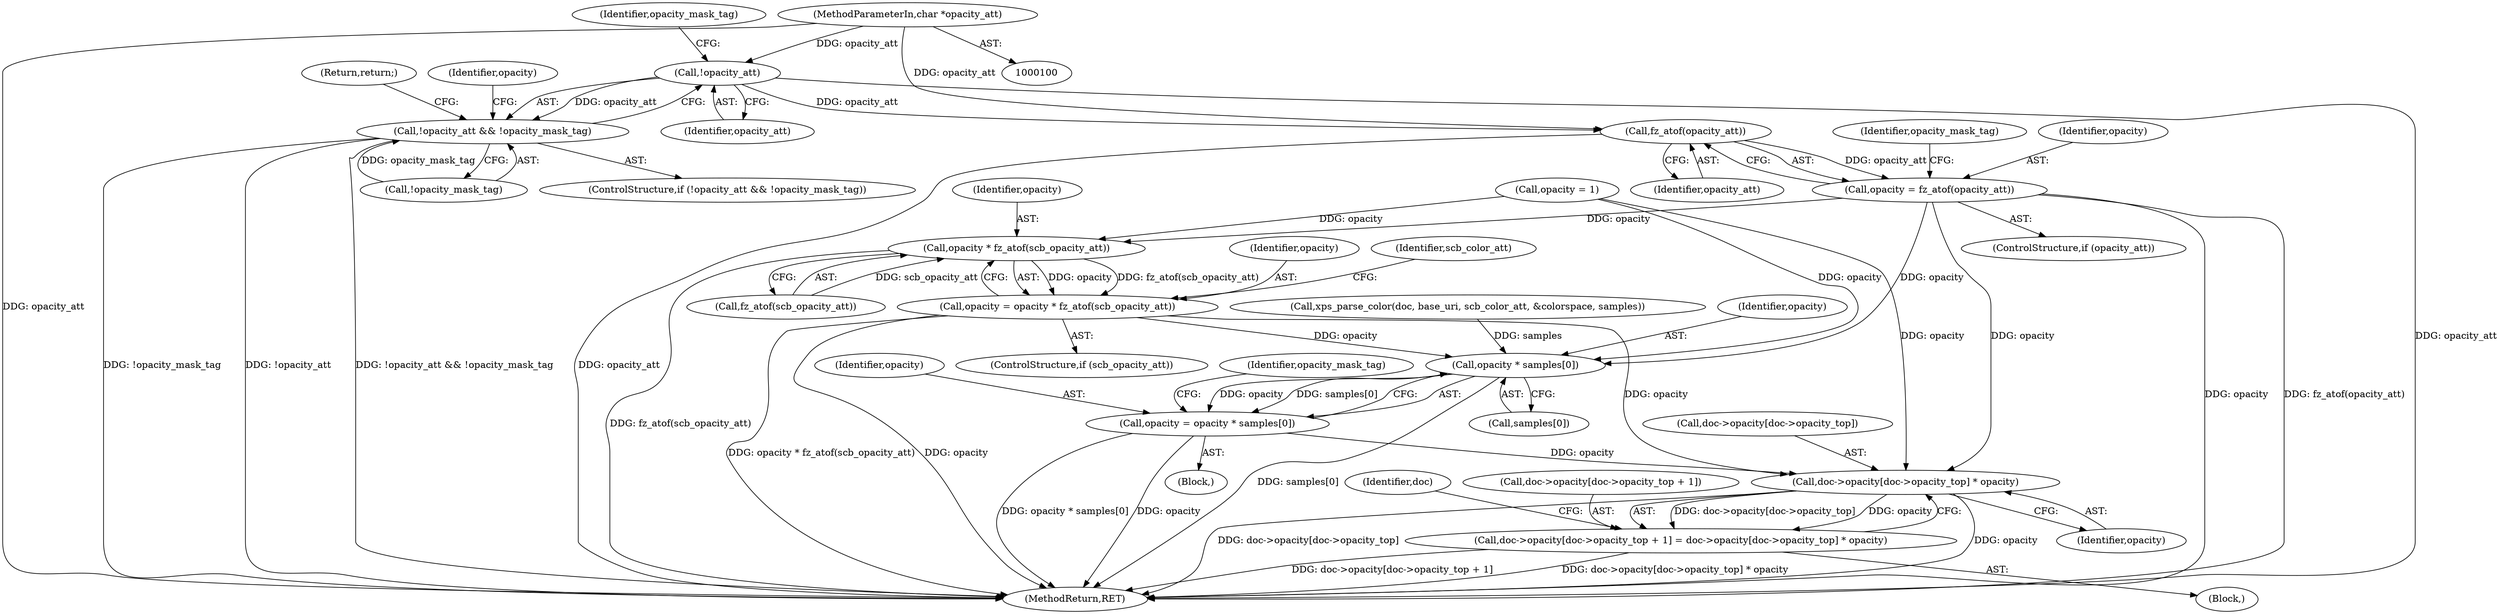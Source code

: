 digraph "0_ghostscript_60dabde18d7fe12b19da8b509bdfee9cc886aafc@pointer" {
"1000112" [label="(Call,!opacity_att)"];
"1000106" [label="(MethodParameterIn,char *opacity_att)"];
"1000111" [label="(Call,!opacity_att && !opacity_mask_tag)"];
"1000124" [label="(Call,fz_atof(opacity_att))"];
"1000122" [label="(Call,opacity = fz_atof(opacity_att))"];
"1000151" [label="(Call,opacity * fz_atof(scb_opacity_att))"];
"1000149" [label="(Call,opacity = opacity * fz_atof(scb_opacity_att))"];
"1000169" [label="(Call,opacity * samples[0])"];
"1000167" [label="(Call,opacity = opacity * samples[0])"];
"1000199" [label="(Call,doc->opacity[doc->opacity_top] * opacity)"];
"1000189" [label="(Call,doc->opacity[doc->opacity_top + 1] = doc->opacity[doc->opacity_top] * opacity)"];
"1000188" [label="(Block,)"];
"1000149" [label="(Call,opacity = opacity * fz_atof(scb_opacity_att))"];
"1000210" [label="(Identifier,doc)"];
"1000117" [label="(Call,opacity = 1)"];
"1000175" [label="(Identifier,opacity_mask_tag)"];
"1000124" [label="(Call,fz_atof(opacity_att))"];
"1000125" [label="(Identifier,opacity_att)"];
"1000111" [label="(Call,!opacity_att && !opacity_mask_tag)"];
"1000190" [label="(Call,doc->opacity[doc->opacity_top + 1])"];
"1000122" [label="(Call,opacity = fz_atof(opacity_att))"];
"1000168" [label="(Identifier,opacity)"];
"1000153" [label="(Call,fz_atof(scb_opacity_att))"];
"1000150" [label="(Identifier,opacity)"];
"1000112" [label="(Call,!opacity_att)"];
"1000151" [label="(Call,opacity * fz_atof(scb_opacity_att))"];
"1000147" [label="(ControlStructure,if (scb_opacity_att))"];
"1000171" [label="(Call,samples[0])"];
"1000113" [label="(Identifier,opacity_att)"];
"1000189" [label="(Call,doc->opacity[doc->opacity_top + 1] = doc->opacity[doc->opacity_top] * opacity)"];
"1000160" [label="(Call,xps_parse_color(doc, base_uri, scb_color_att, &colorspace, samples))"];
"1000207" [label="(Identifier,opacity)"];
"1000115" [label="(Identifier,opacity_mask_tag)"];
"1000128" [label="(Identifier,opacity_mask_tag)"];
"1000200" [label="(Call,doc->opacity[doc->opacity_top])"];
"1000106" [label="(MethodParameterIn,char *opacity_att)"];
"1000114" [label="(Call,!opacity_mask_tag)"];
"1000169" [label="(Call,opacity * samples[0])"];
"1000170" [label="(Identifier,opacity)"];
"1000118" [label="(Identifier,opacity)"];
"1000199" [label="(Call,doc->opacity[doc->opacity_top] * opacity)"];
"1000120" [label="(ControlStructure,if (opacity_att))"];
"1000116" [label="(Return,return;)"];
"1000157" [label="(Block,)"];
"1000167" [label="(Call,opacity = opacity * samples[0])"];
"1000152" [label="(Identifier,opacity)"];
"1000234" [label="(MethodReturn,RET)"];
"1000156" [label="(Identifier,scb_color_att)"];
"1000123" [label="(Identifier,opacity)"];
"1000110" [label="(ControlStructure,if (!opacity_att && !opacity_mask_tag))"];
"1000112" -> "1000111"  [label="AST: "];
"1000112" -> "1000113"  [label="CFG: "];
"1000113" -> "1000112"  [label="AST: "];
"1000115" -> "1000112"  [label="CFG: "];
"1000111" -> "1000112"  [label="CFG: "];
"1000112" -> "1000234"  [label="DDG: opacity_att"];
"1000112" -> "1000111"  [label="DDG: opacity_att"];
"1000106" -> "1000112"  [label="DDG: opacity_att"];
"1000112" -> "1000124"  [label="DDG: opacity_att"];
"1000106" -> "1000100"  [label="AST: "];
"1000106" -> "1000234"  [label="DDG: opacity_att"];
"1000106" -> "1000124"  [label="DDG: opacity_att"];
"1000111" -> "1000110"  [label="AST: "];
"1000111" -> "1000114"  [label="CFG: "];
"1000114" -> "1000111"  [label="AST: "];
"1000116" -> "1000111"  [label="CFG: "];
"1000118" -> "1000111"  [label="CFG: "];
"1000111" -> "1000234"  [label="DDG: !opacity_mask_tag"];
"1000111" -> "1000234"  [label="DDG: !opacity_att"];
"1000111" -> "1000234"  [label="DDG: !opacity_att && !opacity_mask_tag"];
"1000114" -> "1000111"  [label="DDG: opacity_mask_tag"];
"1000124" -> "1000122"  [label="AST: "];
"1000124" -> "1000125"  [label="CFG: "];
"1000125" -> "1000124"  [label="AST: "];
"1000122" -> "1000124"  [label="CFG: "];
"1000124" -> "1000234"  [label="DDG: opacity_att"];
"1000124" -> "1000122"  [label="DDG: opacity_att"];
"1000122" -> "1000120"  [label="AST: "];
"1000123" -> "1000122"  [label="AST: "];
"1000128" -> "1000122"  [label="CFG: "];
"1000122" -> "1000234"  [label="DDG: opacity"];
"1000122" -> "1000234"  [label="DDG: fz_atof(opacity_att)"];
"1000122" -> "1000151"  [label="DDG: opacity"];
"1000122" -> "1000169"  [label="DDG: opacity"];
"1000122" -> "1000199"  [label="DDG: opacity"];
"1000151" -> "1000149"  [label="AST: "];
"1000151" -> "1000153"  [label="CFG: "];
"1000152" -> "1000151"  [label="AST: "];
"1000153" -> "1000151"  [label="AST: "];
"1000149" -> "1000151"  [label="CFG: "];
"1000151" -> "1000234"  [label="DDG: fz_atof(scb_opacity_att)"];
"1000151" -> "1000149"  [label="DDG: opacity"];
"1000151" -> "1000149"  [label="DDG: fz_atof(scb_opacity_att)"];
"1000117" -> "1000151"  [label="DDG: opacity"];
"1000153" -> "1000151"  [label="DDG: scb_opacity_att"];
"1000149" -> "1000147"  [label="AST: "];
"1000150" -> "1000149"  [label="AST: "];
"1000156" -> "1000149"  [label="CFG: "];
"1000149" -> "1000234"  [label="DDG: opacity * fz_atof(scb_opacity_att)"];
"1000149" -> "1000234"  [label="DDG: opacity"];
"1000149" -> "1000169"  [label="DDG: opacity"];
"1000149" -> "1000199"  [label="DDG: opacity"];
"1000169" -> "1000167"  [label="AST: "];
"1000169" -> "1000171"  [label="CFG: "];
"1000170" -> "1000169"  [label="AST: "];
"1000171" -> "1000169"  [label="AST: "];
"1000167" -> "1000169"  [label="CFG: "];
"1000169" -> "1000234"  [label="DDG: samples[0]"];
"1000169" -> "1000167"  [label="DDG: opacity"];
"1000169" -> "1000167"  [label="DDG: samples[0]"];
"1000117" -> "1000169"  [label="DDG: opacity"];
"1000160" -> "1000169"  [label="DDG: samples"];
"1000167" -> "1000157"  [label="AST: "];
"1000168" -> "1000167"  [label="AST: "];
"1000175" -> "1000167"  [label="CFG: "];
"1000167" -> "1000234"  [label="DDG: opacity"];
"1000167" -> "1000234"  [label="DDG: opacity * samples[0]"];
"1000167" -> "1000199"  [label="DDG: opacity"];
"1000199" -> "1000189"  [label="AST: "];
"1000199" -> "1000207"  [label="CFG: "];
"1000200" -> "1000199"  [label="AST: "];
"1000207" -> "1000199"  [label="AST: "];
"1000189" -> "1000199"  [label="CFG: "];
"1000199" -> "1000234"  [label="DDG: doc->opacity[doc->opacity_top]"];
"1000199" -> "1000234"  [label="DDG: opacity"];
"1000199" -> "1000189"  [label="DDG: doc->opacity[doc->opacity_top]"];
"1000199" -> "1000189"  [label="DDG: opacity"];
"1000117" -> "1000199"  [label="DDG: opacity"];
"1000189" -> "1000188"  [label="AST: "];
"1000190" -> "1000189"  [label="AST: "];
"1000210" -> "1000189"  [label="CFG: "];
"1000189" -> "1000234"  [label="DDG: doc->opacity[doc->opacity_top] * opacity"];
"1000189" -> "1000234"  [label="DDG: doc->opacity[doc->opacity_top + 1]"];
}
